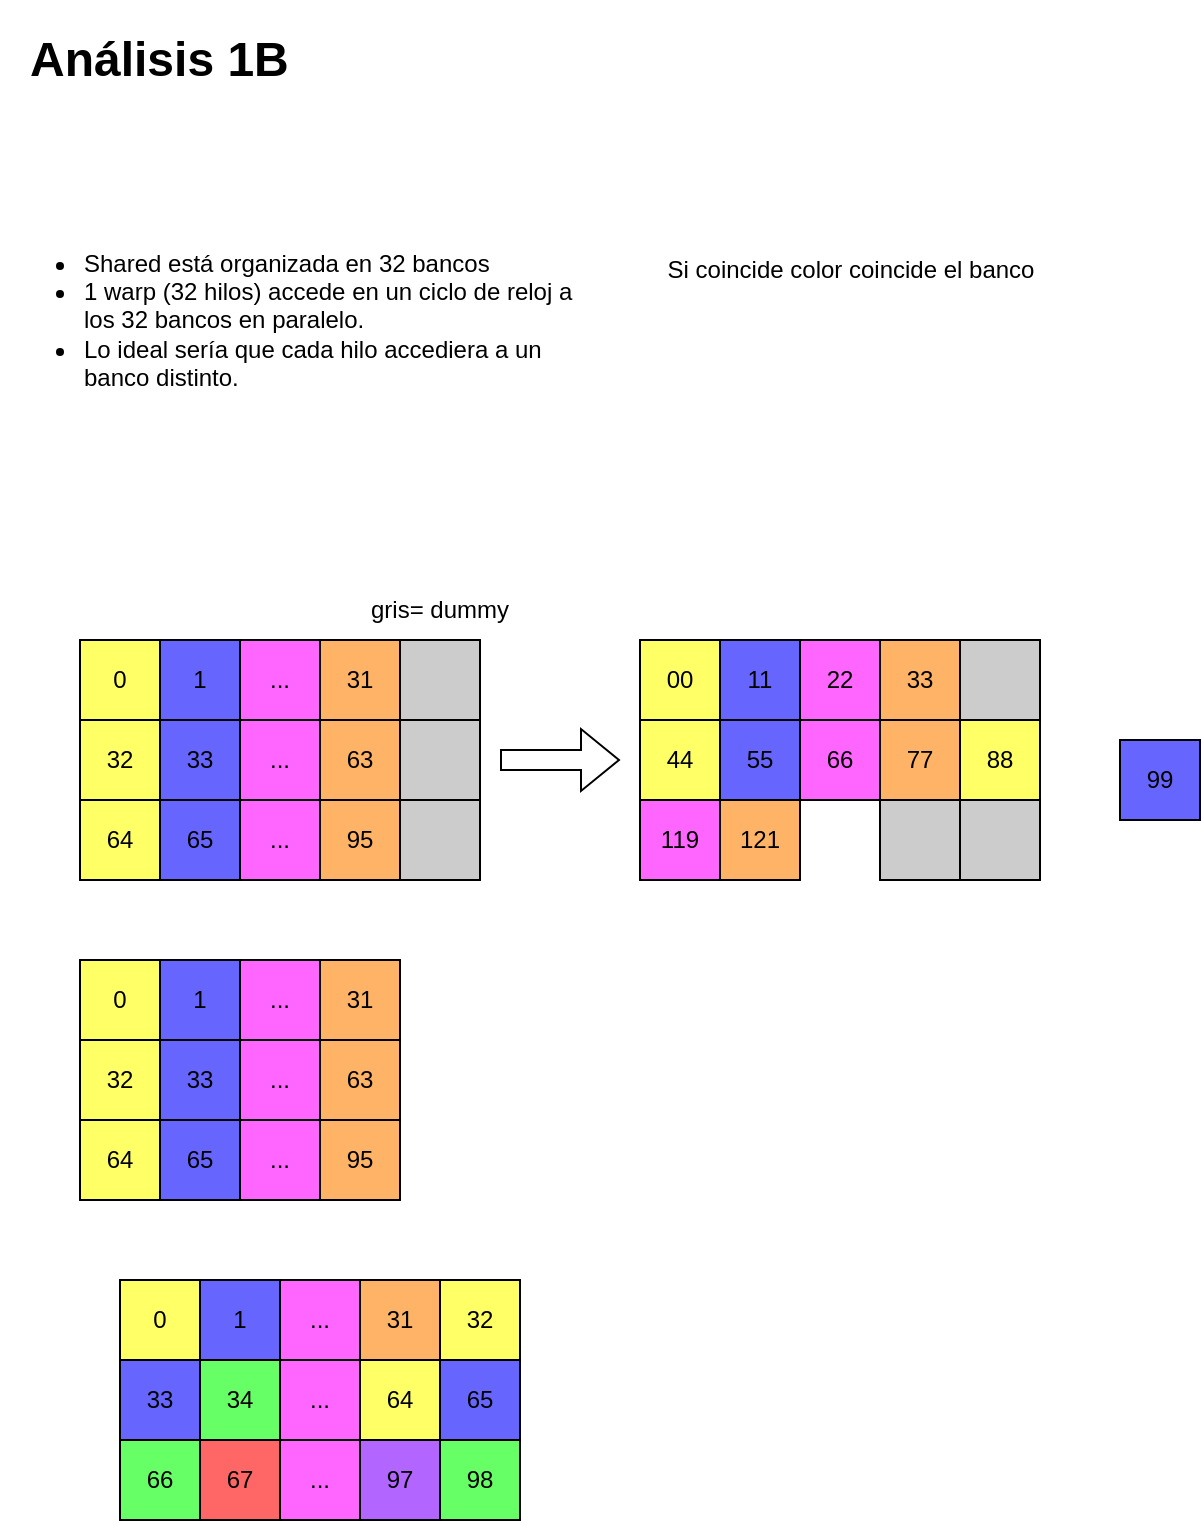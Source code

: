 <mxfile version="21.2.8" type="device">
  <diagram name="Página-1" id="au5NeHQPtoDuIoEX__qe">
    <mxGraphModel dx="947" dy="469" grid="1" gridSize="10" guides="1" tooltips="1" connect="1" arrows="1" fold="1" page="1" pageScale="1" pageWidth="827" pageHeight="1169" math="0" shadow="0">
      <root>
        <mxCell id="0" />
        <mxCell id="1" parent="0" />
        <mxCell id="gjaR390okF2pYGV6d13h-1" value="&lt;h1&gt;Análisis 1B&lt;/h1&gt;" style="text;html=1;strokeColor=none;fillColor=none;spacing=5;spacingTop=-20;whiteSpace=wrap;overflow=hidden;rounded=0;" parent="1" vertex="1">
          <mxGeometry x="10" y="10" width="140" height="30" as="geometry" />
        </mxCell>
        <mxCell id="gjaR390okF2pYGV6d13h-2" value="&lt;ul&gt;&lt;li&gt;&lt;span style=&quot;background-color: initial;&quot;&gt;Shared está organizada en 32 bancos&lt;/span&gt;&lt;/li&gt;&lt;li&gt;&lt;span style=&quot;background-color: initial;&quot;&gt;1 warp (32 hilos) accede en un ciclo de reloj a los 32 bancos en paralelo.&lt;/span&gt;&lt;/li&gt;&lt;li&gt;&lt;span style=&quot;background-color: initial;&quot;&gt;Lo ideal sería que cada hilo accediera a un banco distinto.&lt;/span&gt;&lt;/li&gt;&lt;/ul&gt;" style="text;html=1;strokeColor=none;fillColor=none;align=left;verticalAlign=middle;whiteSpace=wrap;rounded=0;" parent="1" vertex="1">
          <mxGeometry y="80" width="290" height="160" as="geometry" />
        </mxCell>
        <mxCell id="m7yiOMy2Jc9i5ZWJ2ntB-1" value="00" style="rounded=0;whiteSpace=wrap;html=1;fillColor=#FFFF66;" parent="1" vertex="1">
          <mxGeometry x="320" y="320" width="40" height="40" as="geometry" />
        </mxCell>
        <mxCell id="m7yiOMy2Jc9i5ZWJ2ntB-2" value="11" style="rounded=0;whiteSpace=wrap;html=1;fillColor=#6666FF;" parent="1" vertex="1">
          <mxGeometry x="360" y="320" width="40" height="40" as="geometry" />
        </mxCell>
        <mxCell id="m7yiOMy2Jc9i5ZWJ2ntB-3" value="22" style="rounded=0;whiteSpace=wrap;html=1;fillColor=#FF66FF;" parent="1" vertex="1">
          <mxGeometry x="400" y="320" width="40" height="40" as="geometry" />
        </mxCell>
        <mxCell id="m7yiOMy2Jc9i5ZWJ2ntB-4" value="33" style="rounded=0;whiteSpace=wrap;html=1;fillColor=#FFB366;" parent="1" vertex="1">
          <mxGeometry x="440" y="320" width="40" height="40" as="geometry" />
        </mxCell>
        <mxCell id="m7yiOMy2Jc9i5ZWJ2ntB-9" value="Si coincide color coincide el banco" style="text;html=1;align=center;verticalAlign=middle;resizable=0;points=[];autosize=1;strokeColor=none;fillColor=none;" parent="1" vertex="1">
          <mxGeometry x="320" y="120" width="210" height="30" as="geometry" />
        </mxCell>
        <mxCell id="m7yiOMy2Jc9i5ZWJ2ntB-10" value="44" style="rounded=0;whiteSpace=wrap;html=1;fillColor=#FFFF66;" parent="1" vertex="1">
          <mxGeometry x="320" y="360" width="40" height="40" as="geometry" />
        </mxCell>
        <mxCell id="m7yiOMy2Jc9i5ZWJ2ntB-11" value="55" style="rounded=0;whiteSpace=wrap;html=1;fillColor=#6666FF;" parent="1" vertex="1">
          <mxGeometry x="360" y="360" width="40" height="40" as="geometry" />
        </mxCell>
        <mxCell id="m7yiOMy2Jc9i5ZWJ2ntB-12" value="66" style="rounded=0;whiteSpace=wrap;html=1;fillColor=#FF66FF;" parent="1" vertex="1">
          <mxGeometry x="400" y="360" width="40" height="40" as="geometry" />
        </mxCell>
        <mxCell id="m7yiOMy2Jc9i5ZWJ2ntB-13" value="77" style="rounded=0;whiteSpace=wrap;html=1;fillColor=#FFB366;" parent="1" vertex="1">
          <mxGeometry x="440" y="360" width="40" height="40" as="geometry" />
        </mxCell>
        <mxCell id="m7yiOMy2Jc9i5ZWJ2ntB-14" value="88" style="rounded=0;whiteSpace=wrap;html=1;fillColor=#FFFF66;" parent="1" vertex="1">
          <mxGeometry x="480" y="360" width="40" height="40" as="geometry" />
        </mxCell>
        <mxCell id="m7yiOMy2Jc9i5ZWJ2ntB-15" value="99" style="rounded=0;whiteSpace=wrap;html=1;fillColor=#6666FF;" parent="1" vertex="1">
          <mxGeometry x="560" y="370" width="40" height="40" as="geometry" />
        </mxCell>
        <mxCell id="m7yiOMy2Jc9i5ZWJ2ntB-16" value="119" style="rounded=0;whiteSpace=wrap;html=1;fillColor=#FF66FF;" parent="1" vertex="1">
          <mxGeometry x="320" y="400" width="40" height="40" as="geometry" />
        </mxCell>
        <mxCell id="m7yiOMy2Jc9i5ZWJ2ntB-17" value="121" style="rounded=0;whiteSpace=wrap;html=1;fillColor=#FFB366;" parent="1" vertex="1">
          <mxGeometry x="360" y="400" width="40" height="40" as="geometry" />
        </mxCell>
        <mxCell id="m7yiOMy2Jc9i5ZWJ2ntB-19" value="" style="rounded=0;whiteSpace=wrap;html=1;fillColor=#CCCCCC;" parent="1" vertex="1">
          <mxGeometry x="440" y="400" width="40" height="40" as="geometry" />
        </mxCell>
        <mxCell id="m7yiOMy2Jc9i5ZWJ2ntB-20" value="" style="rounded=0;whiteSpace=wrap;html=1;fillColor=#CCCCCC;" parent="1" vertex="1">
          <mxGeometry x="480" y="400" width="40" height="40" as="geometry" />
        </mxCell>
        <mxCell id="m7yiOMy2Jc9i5ZWJ2ntB-21" value="" style="rounded=0;whiteSpace=wrap;html=1;fillColor=#CCCCCC;" parent="1" vertex="1">
          <mxGeometry x="480" y="320" width="40" height="40" as="geometry" />
        </mxCell>
        <mxCell id="m7yiOMy2Jc9i5ZWJ2ntB-22" value="0" style="rounded=0;whiteSpace=wrap;html=1;fillColor=#FFFF66;" parent="1" vertex="1">
          <mxGeometry x="40" y="320" width="40" height="40" as="geometry" />
        </mxCell>
        <mxCell id="m7yiOMy2Jc9i5ZWJ2ntB-23" value="1" style="rounded=0;whiteSpace=wrap;html=1;fillColor=#6666FF;" parent="1" vertex="1">
          <mxGeometry x="80" y="320" width="40" height="40" as="geometry" />
        </mxCell>
        <mxCell id="m7yiOMy2Jc9i5ZWJ2ntB-24" value="..." style="rounded=0;whiteSpace=wrap;html=1;fillColor=#FF66FF;" parent="1" vertex="1">
          <mxGeometry x="120" y="320" width="40" height="40" as="geometry" />
        </mxCell>
        <mxCell id="m7yiOMy2Jc9i5ZWJ2ntB-25" value="31" style="rounded=0;whiteSpace=wrap;html=1;fillColor=#FFB366;" parent="1" vertex="1">
          <mxGeometry x="160" y="320" width="40" height="40" as="geometry" />
        </mxCell>
        <mxCell id="m7yiOMy2Jc9i5ZWJ2ntB-26" value="32" style="rounded=0;whiteSpace=wrap;html=1;fillColor=#FFFF66;" parent="1" vertex="1">
          <mxGeometry x="40" y="360" width="40" height="40" as="geometry" />
        </mxCell>
        <mxCell id="m7yiOMy2Jc9i5ZWJ2ntB-27" value="33" style="rounded=0;whiteSpace=wrap;html=1;fillColor=#6666FF;" parent="1" vertex="1">
          <mxGeometry x="80" y="360" width="40" height="40" as="geometry" />
        </mxCell>
        <mxCell id="m7yiOMy2Jc9i5ZWJ2ntB-28" value="..." style="rounded=0;whiteSpace=wrap;html=1;fillColor=#FF66FF;" parent="1" vertex="1">
          <mxGeometry x="120" y="360" width="40" height="40" as="geometry" />
        </mxCell>
        <mxCell id="m7yiOMy2Jc9i5ZWJ2ntB-29" value="63" style="rounded=0;whiteSpace=wrap;html=1;fillColor=#FFB366;" parent="1" vertex="1">
          <mxGeometry x="160" y="360" width="40" height="40" as="geometry" />
        </mxCell>
        <mxCell id="m7yiOMy2Jc9i5ZWJ2ntB-30" value="64" style="rounded=0;whiteSpace=wrap;html=1;fillColor=#FFFF66;" parent="1" vertex="1">
          <mxGeometry x="40" y="400" width="40" height="40" as="geometry" />
        </mxCell>
        <mxCell id="m7yiOMy2Jc9i5ZWJ2ntB-31" value="65" style="rounded=0;whiteSpace=wrap;html=1;fillColor=#6666FF;" parent="1" vertex="1">
          <mxGeometry x="80" y="400" width="40" height="40" as="geometry" />
        </mxCell>
        <mxCell id="m7yiOMy2Jc9i5ZWJ2ntB-32" value="..." style="rounded=0;whiteSpace=wrap;html=1;fillColor=#FF66FF;" parent="1" vertex="1">
          <mxGeometry x="120" y="400" width="40" height="40" as="geometry" />
        </mxCell>
        <mxCell id="m7yiOMy2Jc9i5ZWJ2ntB-33" value="95" style="rounded=0;whiteSpace=wrap;html=1;fillColor=#FFB366;" parent="1" vertex="1">
          <mxGeometry x="160" y="400" width="40" height="40" as="geometry" />
        </mxCell>
        <mxCell id="m7yiOMy2Jc9i5ZWJ2ntB-34" value="" style="rounded=0;whiteSpace=wrap;html=1;fillColor=#CCCCCC;" parent="1" vertex="1">
          <mxGeometry x="200" y="320" width="40" height="40" as="geometry" />
        </mxCell>
        <mxCell id="m7yiOMy2Jc9i5ZWJ2ntB-35" value="" style="rounded=0;whiteSpace=wrap;html=1;fillColor=#CCCCCC;" parent="1" vertex="1">
          <mxGeometry x="200" y="360" width="40" height="40" as="geometry" />
        </mxCell>
        <mxCell id="m7yiOMy2Jc9i5ZWJ2ntB-36" value="" style="rounded=0;whiteSpace=wrap;html=1;fillColor=#CCCCCC;" parent="1" vertex="1">
          <mxGeometry x="200" y="400" width="40" height="40" as="geometry" />
        </mxCell>
        <mxCell id="m7yiOMy2Jc9i5ZWJ2ntB-37" value="" style="shape=flexArrow;endArrow=classic;html=1;rounded=0;" parent="1" edge="1">
          <mxGeometry width="50" height="50" relative="1" as="geometry">
            <mxPoint x="250" y="380" as="sourcePoint" />
            <mxPoint x="310" y="380" as="targetPoint" />
          </mxGeometry>
        </mxCell>
        <mxCell id="m7yiOMy2Jc9i5ZWJ2ntB-38" value="gris= dummy" style="text;html=1;strokeColor=none;fillColor=none;align=center;verticalAlign=middle;whiteSpace=wrap;rounded=0;" parent="1" vertex="1">
          <mxGeometry x="170" y="290" width="100" height="30" as="geometry" />
        </mxCell>
        <mxCell id="flb9O7_30-OMjsNU3YUJ-1" value="0" style="rounded=0;whiteSpace=wrap;html=1;fillColor=#FFFF66;" vertex="1" parent="1">
          <mxGeometry x="40" y="480" width="40" height="40" as="geometry" />
        </mxCell>
        <mxCell id="flb9O7_30-OMjsNU3YUJ-2" value="1" style="rounded=0;whiteSpace=wrap;html=1;fillColor=#6666FF;" vertex="1" parent="1">
          <mxGeometry x="80" y="480" width="40" height="40" as="geometry" />
        </mxCell>
        <mxCell id="flb9O7_30-OMjsNU3YUJ-3" value="..." style="rounded=0;whiteSpace=wrap;html=1;fillColor=#FF66FF;" vertex="1" parent="1">
          <mxGeometry x="120" y="480" width="40" height="40" as="geometry" />
        </mxCell>
        <mxCell id="flb9O7_30-OMjsNU3YUJ-4" value="31" style="rounded=0;whiteSpace=wrap;html=1;fillColor=#FFB366;" vertex="1" parent="1">
          <mxGeometry x="160" y="480" width="40" height="40" as="geometry" />
        </mxCell>
        <mxCell id="flb9O7_30-OMjsNU3YUJ-5" value="32" style="rounded=0;whiteSpace=wrap;html=1;fillColor=#FFFF66;" vertex="1" parent="1">
          <mxGeometry x="40" y="520" width="40" height="40" as="geometry" />
        </mxCell>
        <mxCell id="flb9O7_30-OMjsNU3YUJ-6" value="33" style="rounded=0;whiteSpace=wrap;html=1;fillColor=#6666FF;" vertex="1" parent="1">
          <mxGeometry x="80" y="520" width="40" height="40" as="geometry" />
        </mxCell>
        <mxCell id="flb9O7_30-OMjsNU3YUJ-7" value="..." style="rounded=0;whiteSpace=wrap;html=1;fillColor=#FF66FF;" vertex="1" parent="1">
          <mxGeometry x="120" y="520" width="40" height="40" as="geometry" />
        </mxCell>
        <mxCell id="flb9O7_30-OMjsNU3YUJ-8" value="63" style="rounded=0;whiteSpace=wrap;html=1;fillColor=#FFB366;" vertex="1" parent="1">
          <mxGeometry x="160" y="520" width="40" height="40" as="geometry" />
        </mxCell>
        <mxCell id="flb9O7_30-OMjsNU3YUJ-9" value="64" style="rounded=0;whiteSpace=wrap;html=1;fillColor=#FFFF66;" vertex="1" parent="1">
          <mxGeometry x="40" y="560" width="40" height="40" as="geometry" />
        </mxCell>
        <mxCell id="flb9O7_30-OMjsNU3YUJ-10" value="65" style="rounded=0;whiteSpace=wrap;html=1;fillColor=#6666FF;" vertex="1" parent="1">
          <mxGeometry x="80" y="560" width="40" height="40" as="geometry" />
        </mxCell>
        <mxCell id="flb9O7_30-OMjsNU3YUJ-11" value="..." style="rounded=0;whiteSpace=wrap;html=1;fillColor=#FF66FF;" vertex="1" parent="1">
          <mxGeometry x="120" y="560" width="40" height="40" as="geometry" />
        </mxCell>
        <mxCell id="flb9O7_30-OMjsNU3YUJ-12" value="95" style="rounded=0;whiteSpace=wrap;html=1;fillColor=#FFB366;" vertex="1" parent="1">
          <mxGeometry x="160" y="560" width="40" height="40" as="geometry" />
        </mxCell>
        <mxCell id="flb9O7_30-OMjsNU3YUJ-28" value="0" style="rounded=0;whiteSpace=wrap;html=1;fillColor=#FFFF66;" vertex="1" parent="1">
          <mxGeometry x="60" y="640" width="40" height="40" as="geometry" />
        </mxCell>
        <mxCell id="flb9O7_30-OMjsNU3YUJ-29" value="1" style="rounded=0;whiteSpace=wrap;html=1;fillColor=#6666FF;" vertex="1" parent="1">
          <mxGeometry x="100" y="640" width="40" height="40" as="geometry" />
        </mxCell>
        <mxCell id="flb9O7_30-OMjsNU3YUJ-30" value="..." style="rounded=0;whiteSpace=wrap;html=1;fillColor=#FF66FF;" vertex="1" parent="1">
          <mxGeometry x="140" y="640" width="40" height="40" as="geometry" />
        </mxCell>
        <mxCell id="flb9O7_30-OMjsNU3YUJ-31" value="31" style="rounded=0;whiteSpace=wrap;html=1;fillColor=#FFB366;" vertex="1" parent="1">
          <mxGeometry x="180" y="640" width="40" height="40" as="geometry" />
        </mxCell>
        <mxCell id="flb9O7_30-OMjsNU3YUJ-33" value="34" style="rounded=0;whiteSpace=wrap;html=1;fillColor=#66FF66;" vertex="1" parent="1">
          <mxGeometry x="100" y="680" width="40" height="40" as="geometry" />
        </mxCell>
        <mxCell id="flb9O7_30-OMjsNU3YUJ-34" value="..." style="rounded=0;whiteSpace=wrap;html=1;fillColor=#FF66FF;" vertex="1" parent="1">
          <mxGeometry x="140" y="680" width="40" height="40" as="geometry" />
        </mxCell>
        <mxCell id="flb9O7_30-OMjsNU3YUJ-36" value="66" style="rounded=0;whiteSpace=wrap;html=1;fillColor=#66FF66;" vertex="1" parent="1">
          <mxGeometry x="60" y="720" width="40" height="40" as="geometry" />
        </mxCell>
        <mxCell id="flb9O7_30-OMjsNU3YUJ-37" value="67" style="rounded=0;whiteSpace=wrap;html=1;fillColor=#FF6666;" vertex="1" parent="1">
          <mxGeometry x="100" y="720" width="40" height="40" as="geometry" />
        </mxCell>
        <mxCell id="flb9O7_30-OMjsNU3YUJ-38" value="..." style="rounded=0;whiteSpace=wrap;html=1;fillColor=#FF66FF;" vertex="1" parent="1">
          <mxGeometry x="140" y="720" width="40" height="40" as="geometry" />
        </mxCell>
        <mxCell id="flb9O7_30-OMjsNU3YUJ-39" value="97" style="rounded=0;whiteSpace=wrap;html=1;fillColor=#B266FF;" vertex="1" parent="1">
          <mxGeometry x="180" y="720" width="40" height="40" as="geometry" />
        </mxCell>
        <mxCell id="flb9O7_30-OMjsNU3YUJ-42" value="98" style="rounded=0;whiteSpace=wrap;html=1;fillColor=#66FF66;" vertex="1" parent="1">
          <mxGeometry x="220" y="720" width="40" height="40" as="geometry" />
        </mxCell>
        <mxCell id="flb9O7_30-OMjsNU3YUJ-43" value="64" style="rounded=0;whiteSpace=wrap;html=1;fillColor=#FFFF66;" vertex="1" parent="1">
          <mxGeometry x="180" y="680" width="40" height="40" as="geometry" />
        </mxCell>
        <mxCell id="flb9O7_30-OMjsNU3YUJ-44" value="32" style="rounded=0;whiteSpace=wrap;html=1;fillColor=#FFFF66;" vertex="1" parent="1">
          <mxGeometry x="220" y="640" width="40" height="40" as="geometry" />
        </mxCell>
        <mxCell id="flb9O7_30-OMjsNU3YUJ-45" value="33" style="rounded=0;whiteSpace=wrap;html=1;fillColor=#6666FF;" vertex="1" parent="1">
          <mxGeometry x="60" y="680" width="40" height="40" as="geometry" />
        </mxCell>
        <mxCell id="flb9O7_30-OMjsNU3YUJ-47" value="65" style="rounded=0;whiteSpace=wrap;html=1;fillColor=#6666FF;" vertex="1" parent="1">
          <mxGeometry x="220" y="680" width="40" height="40" as="geometry" />
        </mxCell>
      </root>
    </mxGraphModel>
  </diagram>
</mxfile>
